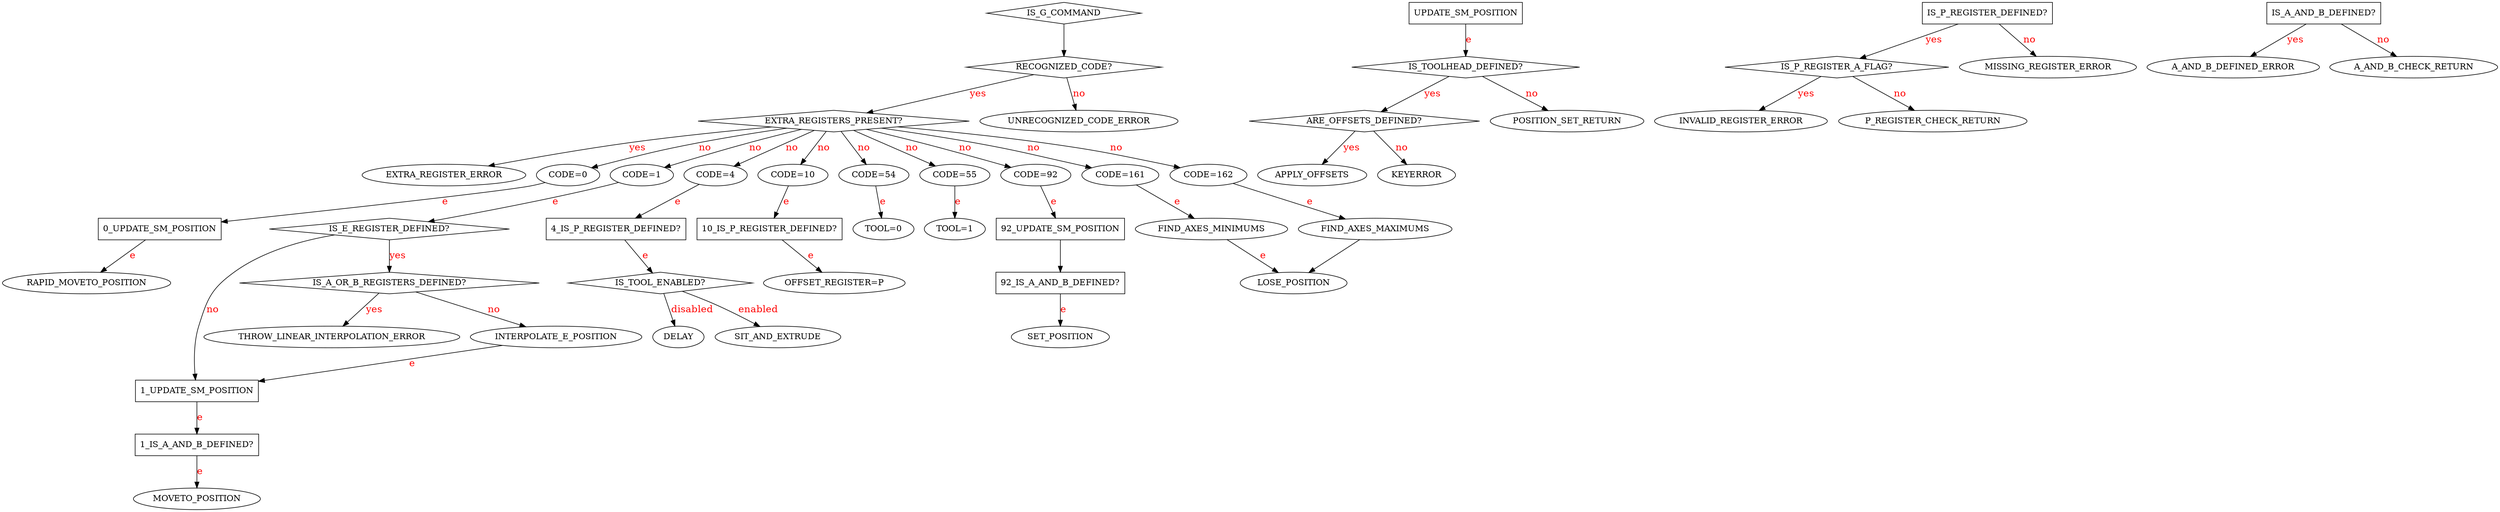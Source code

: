 // vim:ai:et:fenc=utf-8:ff=unix:sw=4:ts=4:

digraph
{
  rankdir=TB;

  edge[
  fontsize = 16
  fontcolor = "Red"
  ]

  "IS_G_COMMAND" [shape=diamond];
  "0_UPDATE_SM_POSITION" [shape=rectangle];
  "1_UPDATE_SM_POSITION" [shape=rectangle];
  "92_UPDATE_SM_POSITION" [shape=rectangle];
  "UPDATE_SM_POSITION" [shape=rectangle];
  "4_IS_P_REGISTER_DEFINED?" [shape=rectangle];
  "10_IS_P_REGISTER_DEFINED?" [shape=rectangle];
  "IS_P_REGISTER_DEFINED?" [shape=rectangle];
  "IS_A_AND_B_DEFINED?" [shape=rectangle];
  "1_IS_A_AND_B_DEFINED?" [shape=rectangle];
  "92_IS_A_AND_B_DEFINED?" [shape=rectangle];
  "IS_TOOL_ENABLED?" [shape=diamond];
  "IS_A_OR_B_REGISTERS_DEFINED?" [shape=diamond];
  "IS_E_REGISTER_DEFINED?" [shape=diamond];
  "IS_TOOL_ENABLED?" [shape=diamond];
  "ARE_OFFSETS_DEFINED?" [shape=diamond];
  "IS_TOOLHEAD_DEFINED?" [shape=diamond];
  "IS_P_REGISTER_A_FLAG?" [shape=diamond];
  "RECOGNIZED_CODE?" [shape=diamond];
  "EXTRA_REGISTERS_PRESENT?" [shape=diamond];
  "IS_G_COMMAND" -> "RECOGNIZED_CODE?";
  "RECOGNIZED_CODE?" -> "UNRECOGNIZED_CODE_ERROR" [label="no"];
  "RECOGNIZED_CODE?" -> "EXTRA_REGISTERS_PRESENT?" [label="yes"];
  "EXTRA_REGISTERS_PRESENT?" -> "EXTRA_REGISTER_ERROR" [weight=10 label="yes"];
  "EXTRA_REGISTERS_PRESENT?" -> "CODE=0" [weight=10 label="no"];
  "EXTRA_REGISTERS_PRESENT?" -> "CODE=1" [weight=10 label="no"];
  "EXTRA_REGISTERS_PRESENT?" -> "CODE=4" [weight=10 label="no"];
  "EXTRA_REGISTERS_PRESENT?" -> "CODE=10" [weight=10 label="no"];
  "EXTRA_REGISTERS_PRESENT?" -> "CODE=54" [weight=10 label="no"];
  "EXTRA_REGISTERS_PRESENT?" -> "CODE=55" [weight=10 label="no"];
  "EXTRA_REGISTERS_PRESENT?" -> "CODE=92" [weight=10 label="no"];
  "EXTRA_REGISTERS_PRESENT?" -> "CODE=161" [weight=10 label="no"];
  "EXTRA_REGISTERS_PRESENT?" -> "CODE=162" [weight=10 label="no"];
  "CODE=0" -> "0_UPDATE_SM_POSITION" [label="e"];
  "0_UPDATE_SM_POSITION" -> "RAPID_MOVETO_POSITION" [label="e"];
  "UPDATE_SM_POSITION" -> "IS_TOOLHEAD_DEFINED?" [label="e"];
  "IS_TOOLHEAD_DEFINED?" -> "ARE_OFFSETS_DEFINED?" [label="yes"];
  "IS_TOOLHEAD_DEFINED?" -> "POSITION_SET_RETURN"  [label="no"];
  "ARE_OFFSETS_DEFINED?" -> "APPLY_OFFSETS" [label="yes"];
  "ARE_OFFSETS_DEFINED?" -> "KEYERROR" [label="no"];
  "CODE=1" -> "IS_E_REGISTER_DEFINED?" [label="e"];
  "IS_E_REGISTER_DEFINED?" -> "IS_A_OR_B_REGISTERS_DEFINED?" [label="yes"];
  "IS_A_OR_B_REGISTERS_DEFINED?" -> "THROW_LINEAR_INTERPOLATION_ERROR" [label="yes"];
  "IS_A_OR_B_REGISTERS_DEFINED?" -> "INTERPOLATE_E_POSITION" [label="no"];
  "INTERPOLATE_E_POSITION" -> "1_UPDATE_SM_POSITION" [label="e"];
  "1_UPDATE_SM_POSITION" -> "1_IS_A_AND_B_DEFINED?" [label = "e"];
  "1_IS_A_AND_B_DEFINED?" -> "MOVETO_POSITION" [label="e"];
  "IS_E_REGISTER_DEFINED?" -> "1_UPDATE_SM_POSITION" [label="no"];
  "CODE=4" -> "4_IS_P_REGISTER_DEFINED?" [label="e"];
  "4_IS_P_REGISTER_DEFINED?" -> "IS_TOOL_ENABLED?" [label="e"];
  "IS_P_REGISTER_DEFINED?" -> "MISSING_REGISTER_ERROR" [label="no"];
  "IS_P_REGISTER_DEFINED?" -> "IS_P_REGISTER_A_FLAG?" [label="yes"];
  "IS_P_REGISTER_A_FLAG?" -> "INVALID_REGISTER_ERROR" [label="yes"];
  "IS_P_REGISTER_A_FLAG?" -> "P_REGISTER_CHECK_RETURN" [label="no"];
  "IS_TOOL_ENABLED?" -> "DELAY" [label="disabled"];
  "IS_TOOL_ENABLED?" -> "SIT_AND_EXTRUDE" [label="enabled"];
  "CODE=10" -> "10_IS_P_REGISTER_DEFINED?" [label="e"];
  "10_IS_P_REGISTER_DEFINED?" -> "OFFSET_REGISTER=P" [label="e"];
  "CODE=54" -> "TOOL=0" [label="e"];
  "CODE=55" -> "TOOL=1" [label="e"];
  "CODE=92" -> "92_UPDATE_SM_POSITION" [label="e"];
  "92_UPDATE_SM_POSITION" -> "92_IS_A_AND_B_DEFINED?"
  "92_IS_A_AND_B_DEFINED?" -> "SET_POSITION" [label="e"];
  "CODE=161" -> "FIND_AXES_MINIMUMS" [label="e"];
  "FIND_AXES_MINIMUMS" -> "LOSE_POSITION" [label="e"];
  "CODE=162" -> "FIND_AXES_MAXIMUMS" [label="e"];
  "FIND_AXES_MAXIMUMS" -> "LOSE_POSITION";
  "IS_A_AND_B_DEFINED?" -> "A_AND_B_DEFINED_ERROR" [label="yes"];
  "IS_A_AND_B_DEFINED?" -> "A_AND_B_CHECK_RETURN" [label="no"];
}
